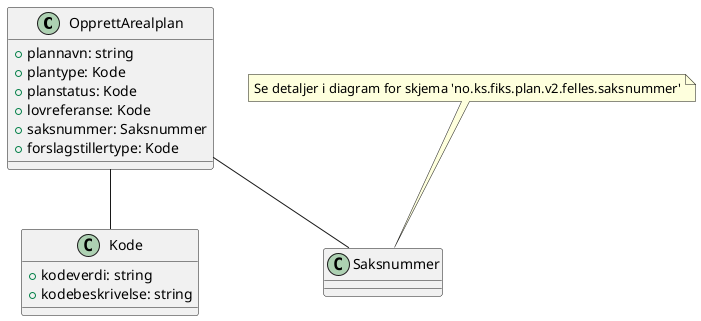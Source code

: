 @startuml

class OpprettArealplan {
    +plannavn: string
    +plantype: Kode
    +planstatus: Kode
    +lovreferanse: Kode
    +saksnummer: Saksnummer
    +forslagstillertype: Kode
}

class Kode {
    +kodeverdi: string
    +kodebeskrivelse: string
}

OpprettArealplan -- Kode
OpprettArealplan -- Saksnummer

note top of Saksnummer : Se detaljer i diagram for skjema 'no.ks.fiks.plan.v2.felles.saksnummer'

@enduml